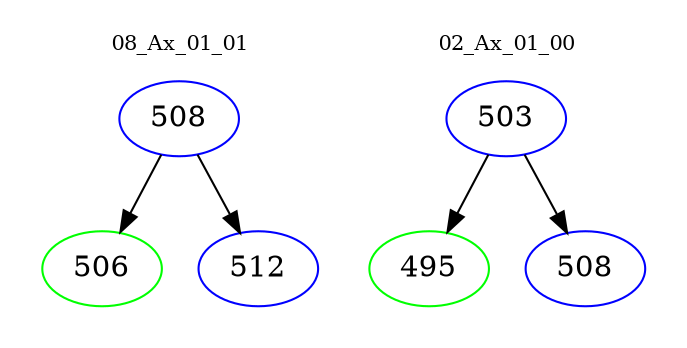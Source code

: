 digraph{
subgraph cluster_0 {
color = white
label = "08_Ax_01_01";
fontsize=10;
T0_508 [label="508", color="blue"]
T0_508 -> T0_506 [color="black"]
T0_506 [label="506", color="green"]
T0_508 -> T0_512 [color="black"]
T0_512 [label="512", color="blue"]
}
subgraph cluster_1 {
color = white
label = "02_Ax_01_00";
fontsize=10;
T1_503 [label="503", color="blue"]
T1_503 -> T1_495 [color="black"]
T1_495 [label="495", color="green"]
T1_503 -> T1_508 [color="black"]
T1_508 [label="508", color="blue"]
}
}
